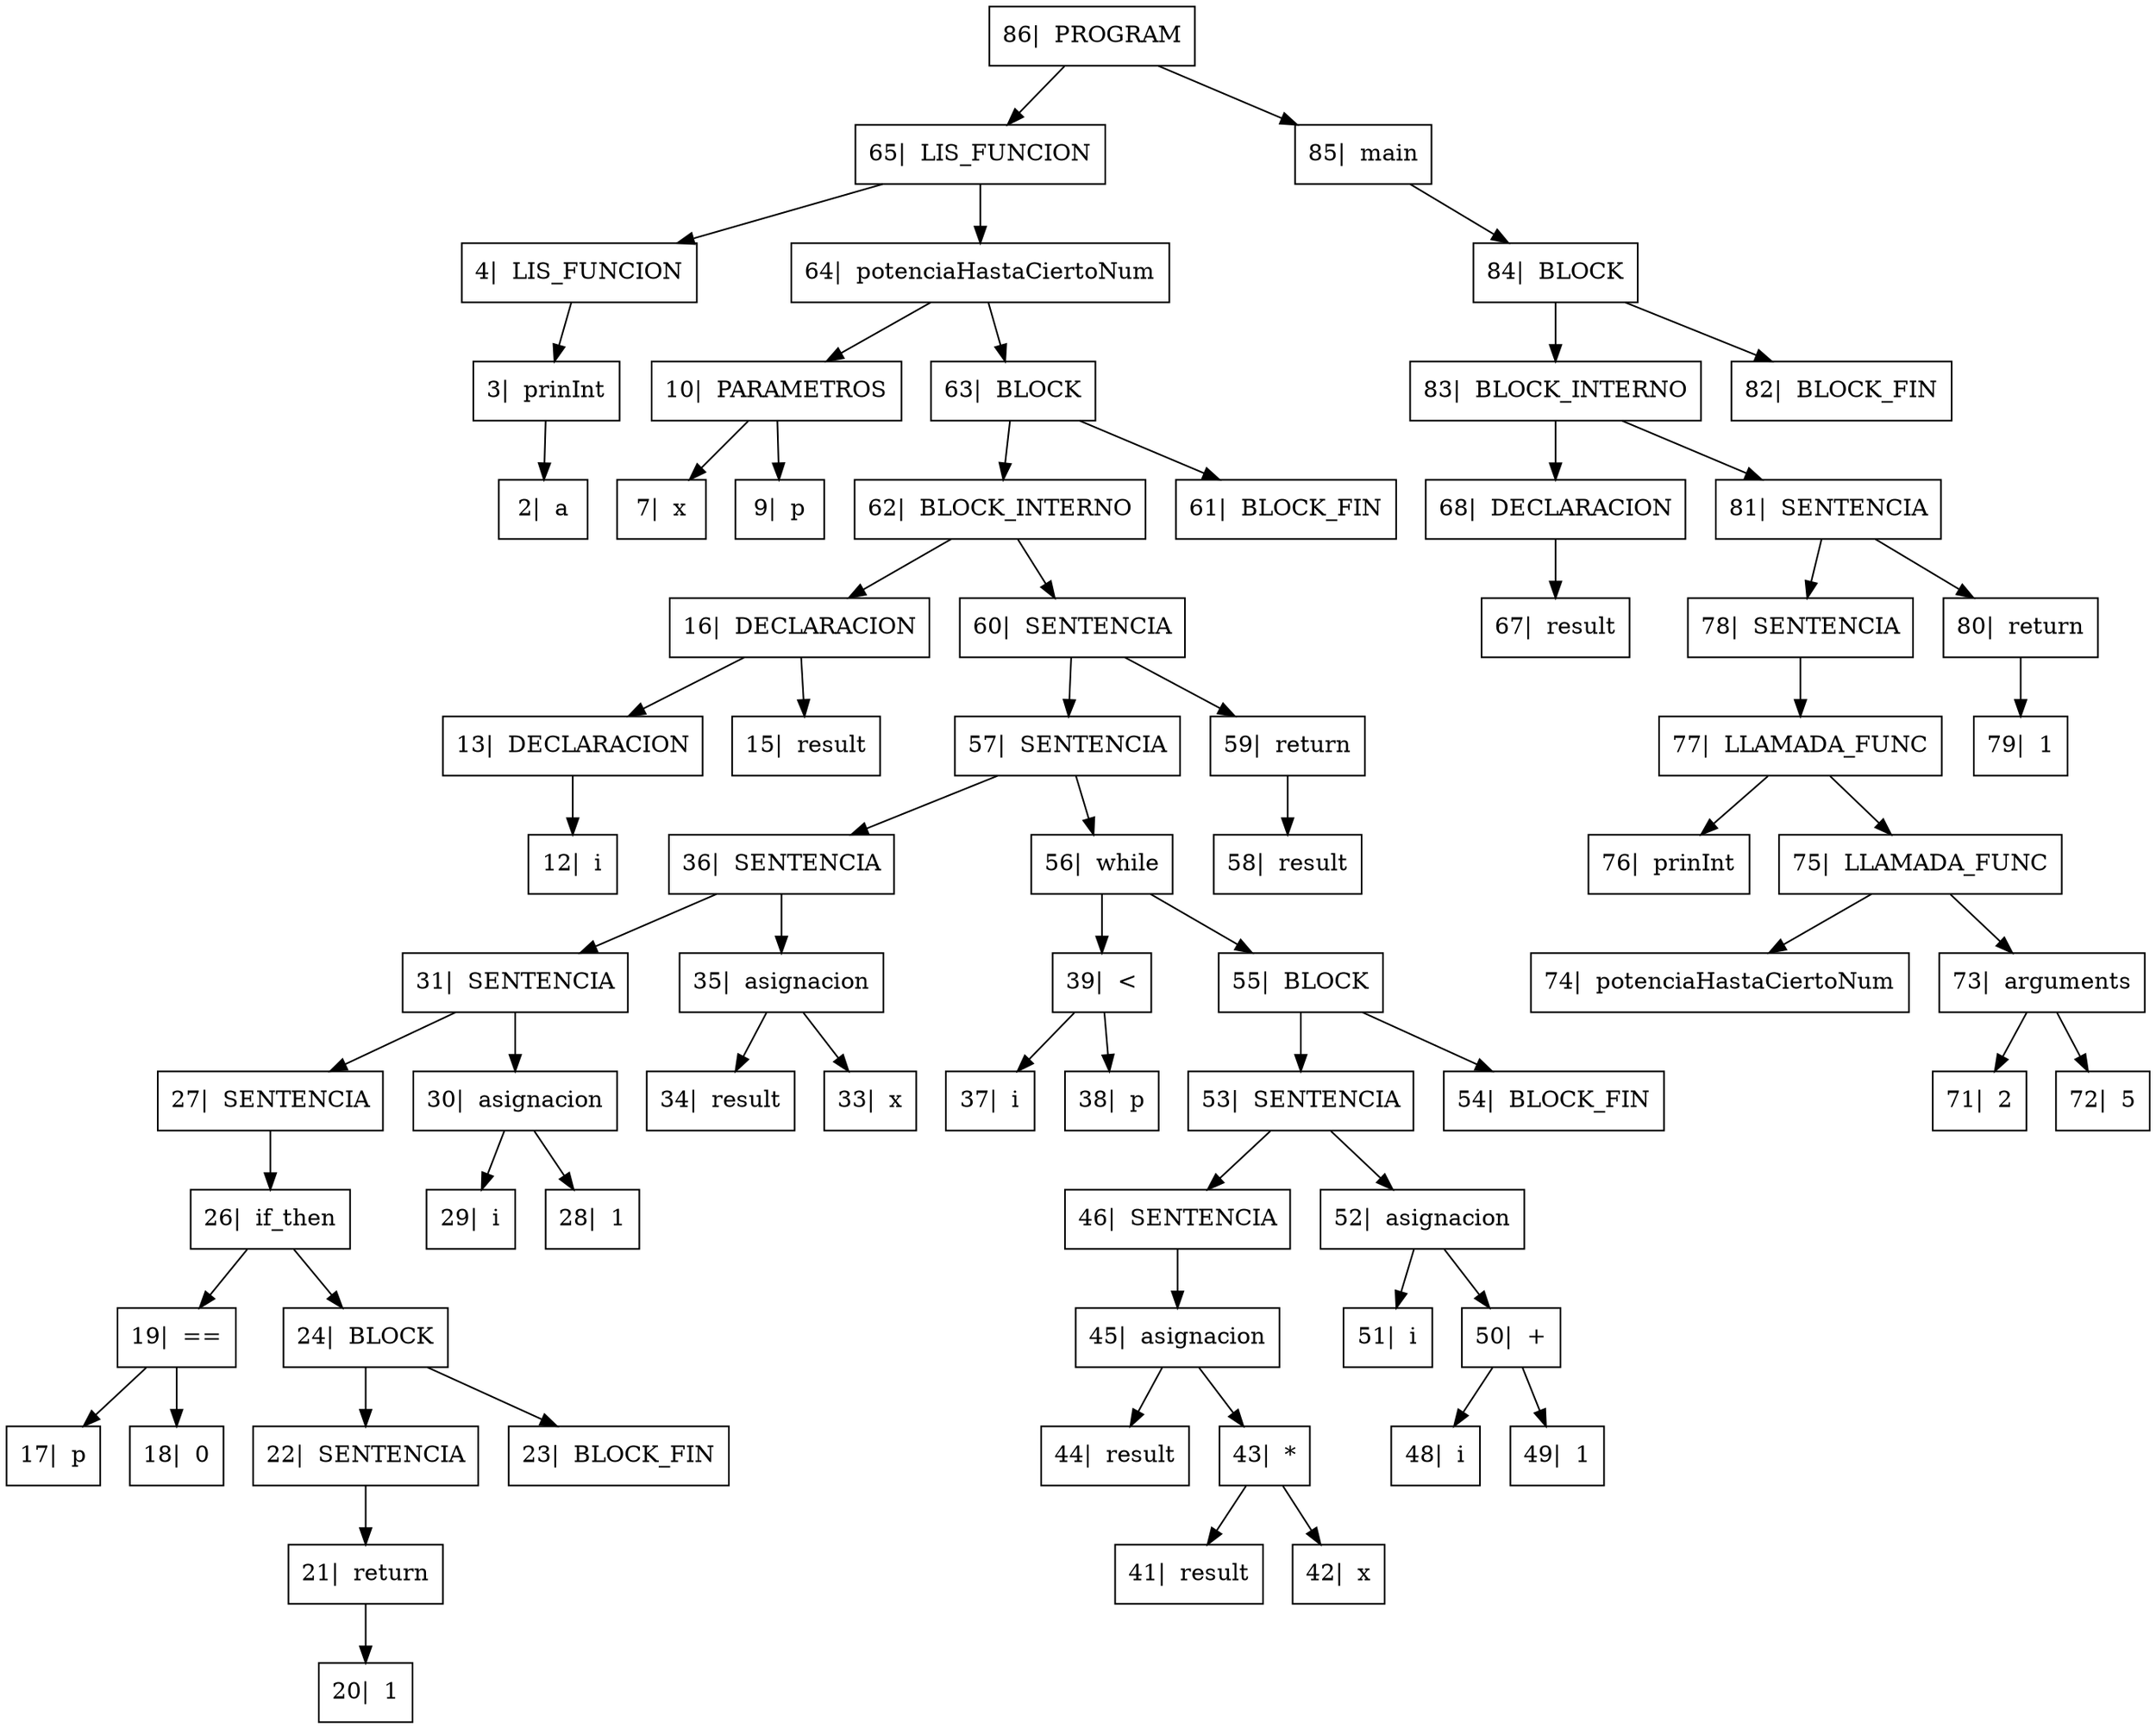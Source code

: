 digraph{

rankdir=TB;

node[shape=box];
"86|  PROGRAM" -> "65|  LIS_FUNCION", "85|  main";
"65|  LIS_FUNCION" -> "4|  LIS_FUNCION", "64|  potenciaHastaCiertoNum";
"4|  LIS_FUNCION" -> "3|  prinInt" ;
"3|  prinInt" -> "2|  a" ;
"64|  potenciaHastaCiertoNum" -> "10|  PARAMETROS", "63|  BLOCK";
"10|  PARAMETROS" -> "7|  x", "9|  p";
"63|  BLOCK" -> "62|  BLOCK_INTERNO", "61|  BLOCK_FIN";
"62|  BLOCK_INTERNO" -> "16|  DECLARACION", "60|  SENTENCIA";
"16|  DECLARACION" -> "13|  DECLARACION", "15|  result";
"13|  DECLARACION" -> "12|  i" ;
"60|  SENTENCIA" -> "57|  SENTENCIA", "59|  return";
"57|  SENTENCIA" -> "36|  SENTENCIA", "56|  while";
"36|  SENTENCIA" -> "31|  SENTENCIA", "35|  asignacion";
"31|  SENTENCIA" -> "27|  SENTENCIA", "30|  asignacion";
"27|  SENTENCIA" -> "26|  if_then" ;
"26|  if_then" -> "19|  ==", "24|  BLOCK";
"19|  ==" -> "17|  p", "18|  0";
"24|  BLOCK" -> "22|  SENTENCIA", "23|  BLOCK_FIN";
"22|  SENTENCIA" -> "21|  return" ;
"21|  return" -> "20|  1" ;
"30|  asignacion" -> "29|  i", "28|  1";
"35|  asignacion" -> "34|  result", "33|  x";
"56|  while" -> "39|  <", "55|  BLOCK";
"39|  <" -> "37|  i", "38|  p";
"55|  BLOCK" -> "53|  SENTENCIA", "54|  BLOCK_FIN";
"53|  SENTENCIA" -> "46|  SENTENCIA", "52|  asignacion";
"46|  SENTENCIA" -> "45|  asignacion" ;
"45|  asignacion" -> "44|  result", "43|  *";
"43|  *" -> "41|  result", "42|  x";
"52|  asignacion" -> "51|  i", "50|  +";
"50|  +" -> "48|  i", "49|  1";
"59|  return" -> "58|  result" ;
"85|  main" -> "84|  BLOCK" ;
"84|  BLOCK" -> "83|  BLOCK_INTERNO", "82|  BLOCK_FIN";
"83|  BLOCK_INTERNO" -> "68|  DECLARACION", "81|  SENTENCIA";
"68|  DECLARACION" -> "67|  result" ;
"81|  SENTENCIA" -> "78|  SENTENCIA", "80|  return";
"78|  SENTENCIA" -> "77|  LLAMADA_FUNC" ;
"77|  LLAMADA_FUNC" -> "76|  prinInt", "75|  LLAMADA_FUNC";
"75|  LLAMADA_FUNC" -> "74|  potenciaHastaCiertoNum", "73|  arguments";
"73|  arguments" -> "71|  2", "72|  5";
"80|  return" -> "79|  1" ;
}
